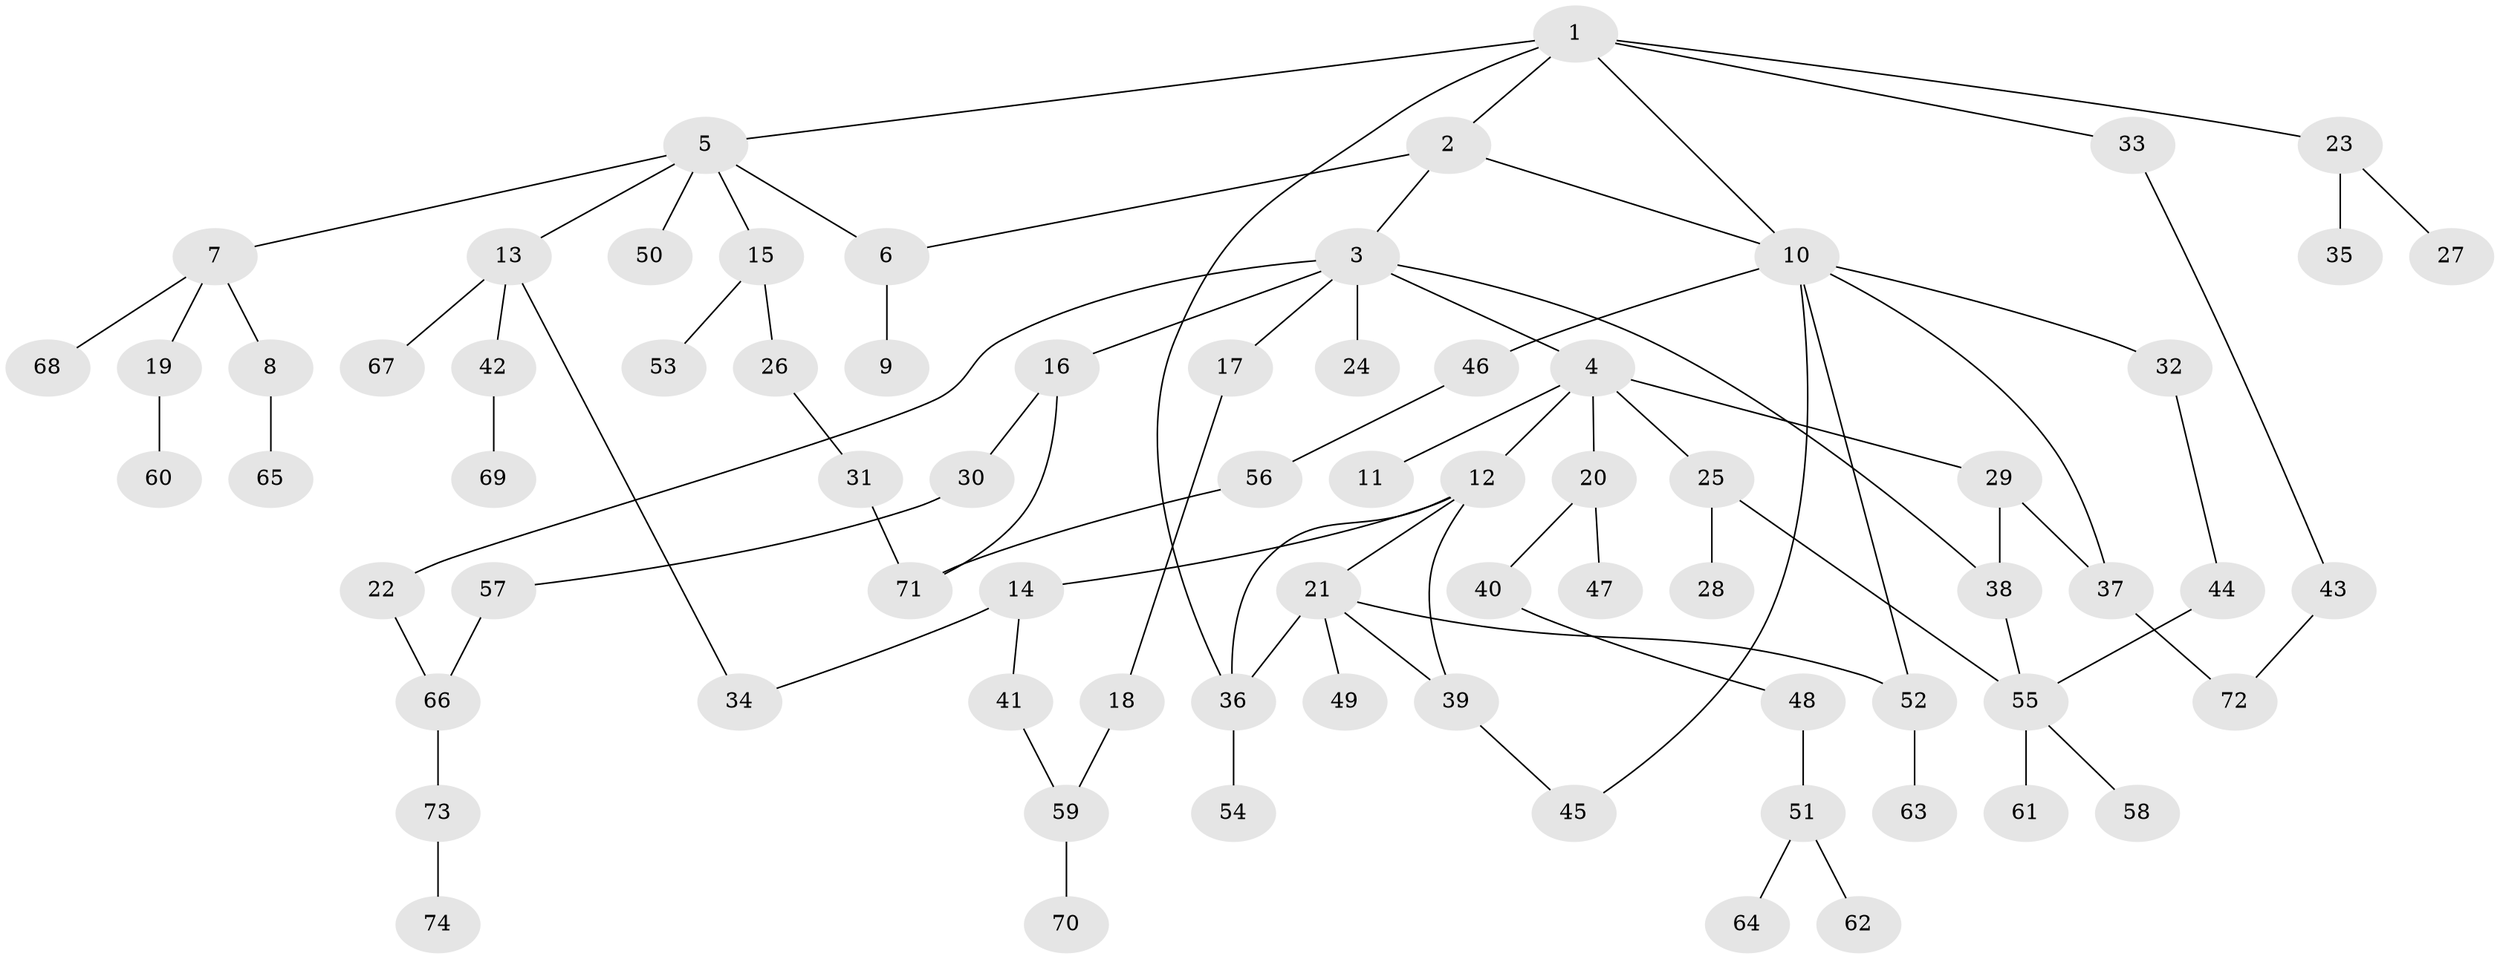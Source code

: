 // Generated by graph-tools (version 1.1) at 2025/13/03/09/25 04:13:35]
// undirected, 74 vertices, 90 edges
graph export_dot {
graph [start="1"]
  node [color=gray90,style=filled];
  1;
  2;
  3;
  4;
  5;
  6;
  7;
  8;
  9;
  10;
  11;
  12;
  13;
  14;
  15;
  16;
  17;
  18;
  19;
  20;
  21;
  22;
  23;
  24;
  25;
  26;
  27;
  28;
  29;
  30;
  31;
  32;
  33;
  34;
  35;
  36;
  37;
  38;
  39;
  40;
  41;
  42;
  43;
  44;
  45;
  46;
  47;
  48;
  49;
  50;
  51;
  52;
  53;
  54;
  55;
  56;
  57;
  58;
  59;
  60;
  61;
  62;
  63;
  64;
  65;
  66;
  67;
  68;
  69;
  70;
  71;
  72;
  73;
  74;
  1 -- 2;
  1 -- 5;
  1 -- 23;
  1 -- 33;
  1 -- 36;
  1 -- 10;
  2 -- 3;
  2 -- 10;
  2 -- 6;
  3 -- 4;
  3 -- 16;
  3 -- 17;
  3 -- 22;
  3 -- 24;
  3 -- 38;
  4 -- 11;
  4 -- 12;
  4 -- 20;
  4 -- 25;
  4 -- 29;
  5 -- 6;
  5 -- 7;
  5 -- 13;
  5 -- 15;
  5 -- 50;
  6 -- 9;
  7 -- 8;
  7 -- 19;
  7 -- 68;
  8 -- 65;
  10 -- 32;
  10 -- 37;
  10 -- 45;
  10 -- 46;
  10 -- 52;
  12 -- 14;
  12 -- 21;
  12 -- 39;
  12 -- 36;
  13 -- 34;
  13 -- 42;
  13 -- 67;
  14 -- 41;
  14 -- 34;
  15 -- 26;
  15 -- 53;
  16 -- 30;
  16 -- 71;
  17 -- 18;
  18 -- 59;
  19 -- 60;
  20 -- 40;
  20 -- 47;
  21 -- 36;
  21 -- 49;
  21 -- 39;
  21 -- 52;
  22 -- 66;
  23 -- 27;
  23 -- 35;
  25 -- 28;
  25 -- 55;
  26 -- 31;
  29 -- 38;
  29 -- 37;
  30 -- 57;
  31 -- 71;
  32 -- 44;
  33 -- 43;
  36 -- 54;
  37 -- 72;
  38 -- 55;
  39 -- 45;
  40 -- 48;
  41 -- 59;
  42 -- 69;
  43 -- 72;
  44 -- 55;
  46 -- 56;
  48 -- 51;
  51 -- 62;
  51 -- 64;
  52 -- 63;
  55 -- 58;
  55 -- 61;
  56 -- 71;
  57 -- 66;
  59 -- 70;
  66 -- 73;
  73 -- 74;
}
